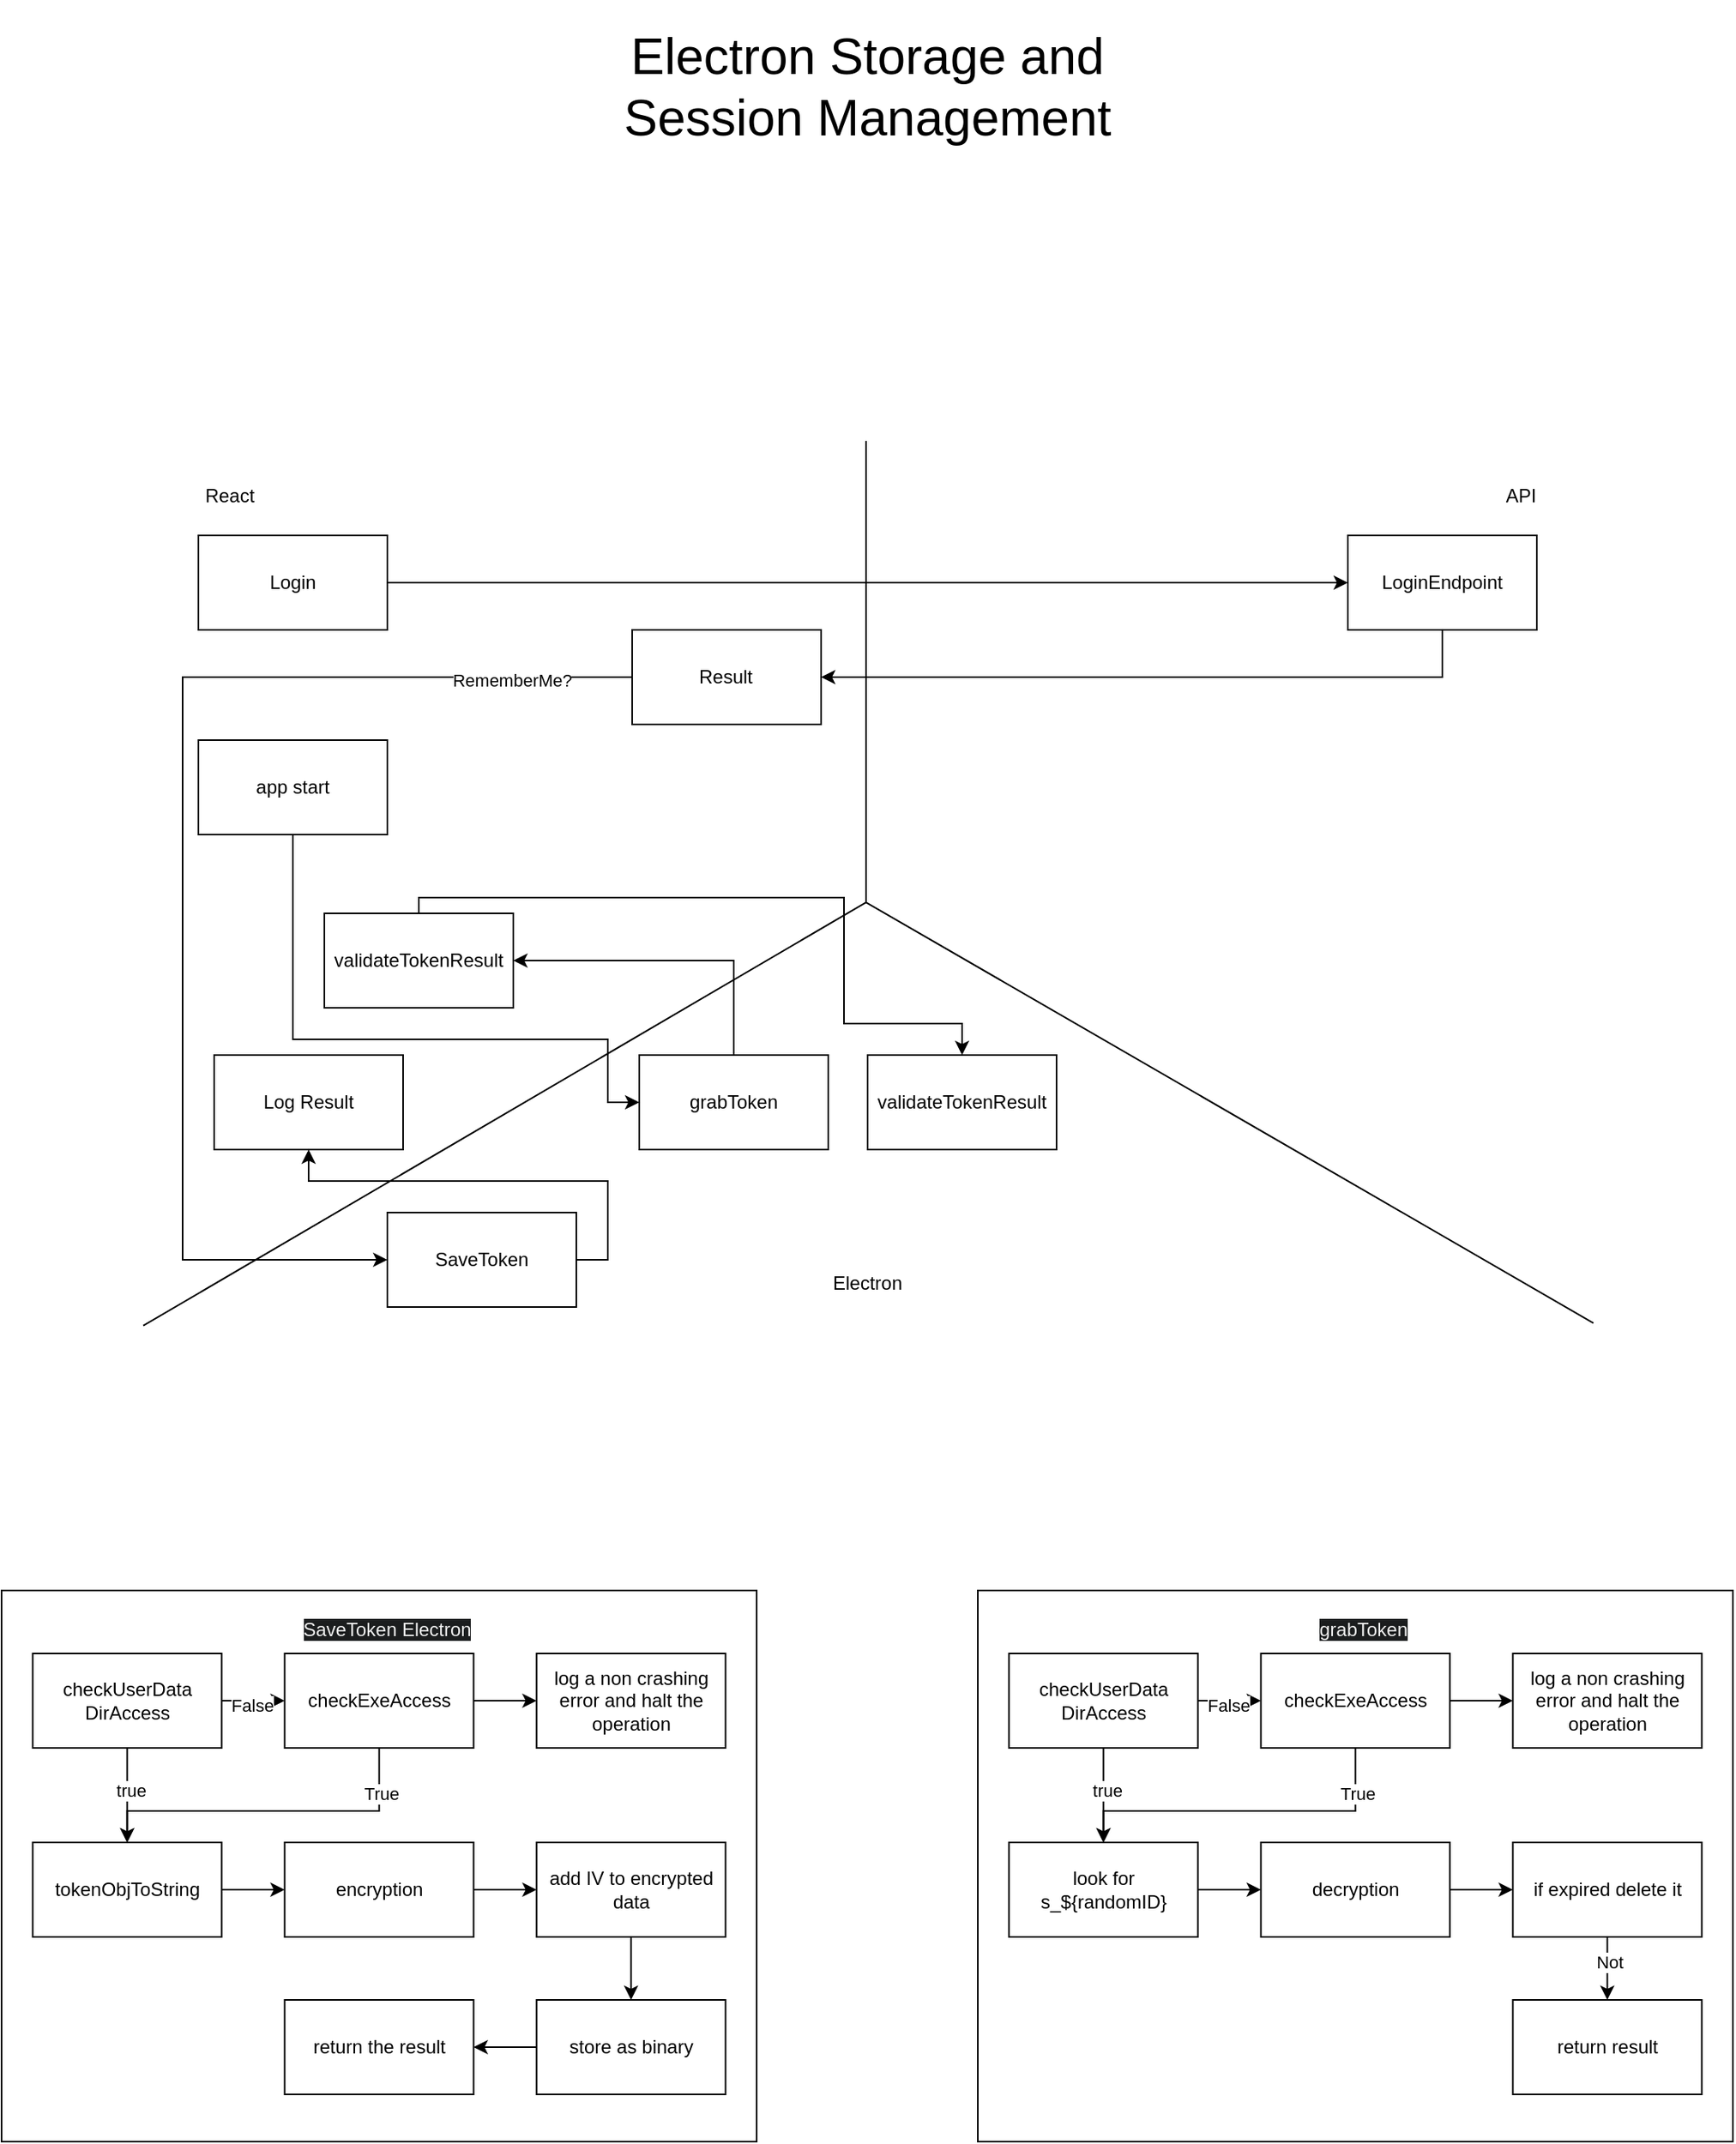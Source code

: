 <mxfile version="23.1.5" type="device">
  <diagram name="Page-1" id="dl7bFQC130kM0PpCz1Jx">
    <mxGraphModel dx="2596" dy="1793" grid="1" gridSize="10" guides="1" tooltips="1" connect="1" arrows="1" fold="1" page="1" pageScale="1" pageWidth="1750" pageHeight="1500" math="0" shadow="0">
      <root>
        <mxCell id="0" />
        <mxCell id="1" parent="0" />
        <mxCell id="cLaO1k5-7OX0xwgVRp-1-1" value="Electron Storage and Session Management" style="text;html=1;align=center;verticalAlign=middle;whiteSpace=wrap;rounded=0;fontSize=32;" vertex="1" parent="1">
          <mxGeometry x="685" y="30" width="380" height="110" as="geometry" />
        </mxCell>
        <mxCell id="cLaO1k5-7OX0xwgVRp-1-15" value="" style="group" vertex="1" connectable="0" parent="1">
          <mxGeometry x="415" y="310" width="920.92" height="561.84" as="geometry" />
        </mxCell>
        <mxCell id="cLaO1k5-7OX0xwgVRp-1-12" value="" style="endArrow=none;html=1;rounded=0;exitX=-0.002;exitY=0;exitDx=0;exitDy=0;exitPerimeter=0;" edge="1" parent="cLaO1k5-7OX0xwgVRp-1-15">
          <mxGeometry width="50" height="50" relative="1" as="geometry">
            <mxPoint y="561.84" as="sourcePoint" />
            <mxPoint x="459.0" y="293.011" as="targetPoint" />
          </mxGeometry>
        </mxCell>
        <mxCell id="cLaO1k5-7OX0xwgVRp-1-13" value="" style="endArrow=none;html=1;rounded=0;exitX=0.001;exitY=1.001;exitDx=0;exitDy=0;exitPerimeter=0;" edge="1" parent="cLaO1k5-7OX0xwgVRp-1-15">
          <mxGeometry width="50" height="50" relative="1" as="geometry">
            <mxPoint x="920.92" y="560.154" as="sourcePoint" />
            <mxPoint x="459.0" y="293.011" as="targetPoint" />
          </mxGeometry>
        </mxCell>
        <mxCell id="cLaO1k5-7OX0xwgVRp-1-14" value="" style="endArrow=none;html=1;rounded=0;" edge="1" parent="cLaO1k5-7OX0xwgVRp-1-15">
          <mxGeometry width="50" height="50" relative="1" as="geometry">
            <mxPoint x="459.0" y="293.011" as="sourcePoint" />
            <mxPoint x="459.0" as="targetPoint" />
          </mxGeometry>
        </mxCell>
        <mxCell id="cLaO1k5-7OX0xwgVRp-1-16" value="React" style="text;html=1;align=center;verticalAlign=middle;whiteSpace=wrap;rounded=0;" vertex="1" parent="cLaO1k5-7OX0xwgVRp-1-15">
          <mxGeometry x="25" y="20" width="60" height="30" as="geometry" />
        </mxCell>
        <mxCell id="cLaO1k5-7OX0xwgVRp-1-17" value="Electron" style="text;html=1;align=center;verticalAlign=middle;whiteSpace=wrap;rounded=0;" vertex="1" parent="cLaO1k5-7OX0xwgVRp-1-15">
          <mxGeometry x="430.46" y="520" width="60" height="30" as="geometry" />
        </mxCell>
        <mxCell id="cLaO1k5-7OX0xwgVRp-1-18" value="API" style="text;html=1;align=center;verticalAlign=middle;whiteSpace=wrap;rounded=0;" vertex="1" parent="cLaO1k5-7OX0xwgVRp-1-15">
          <mxGeometry x="845" y="20" width="60" height="30" as="geometry" />
        </mxCell>
        <mxCell id="cLaO1k5-7OX0xwgVRp-1-21" style="edgeStyle=orthogonalEdgeStyle;rounded=0;orthogonalLoop=1;jettySize=auto;html=1;exitX=1;exitY=0.5;exitDx=0;exitDy=0;entryX=0;entryY=0.5;entryDx=0;entryDy=0;" edge="1" parent="cLaO1k5-7OX0xwgVRp-1-15" source="cLaO1k5-7OX0xwgVRp-1-19" target="cLaO1k5-7OX0xwgVRp-1-20">
          <mxGeometry relative="1" as="geometry" />
        </mxCell>
        <mxCell id="cLaO1k5-7OX0xwgVRp-1-19" value="Login" style="rounded=0;whiteSpace=wrap;html=1;" vertex="1" parent="cLaO1k5-7OX0xwgVRp-1-15">
          <mxGeometry x="35" y="60" width="120" height="60" as="geometry" />
        </mxCell>
        <mxCell id="cLaO1k5-7OX0xwgVRp-1-24" style="edgeStyle=orthogonalEdgeStyle;rounded=0;orthogonalLoop=1;jettySize=auto;html=1;exitX=0.5;exitY=1;exitDx=0;exitDy=0;entryX=1;entryY=0.5;entryDx=0;entryDy=0;" edge="1" parent="cLaO1k5-7OX0xwgVRp-1-15" source="cLaO1k5-7OX0xwgVRp-1-20" target="cLaO1k5-7OX0xwgVRp-1-23">
          <mxGeometry relative="1" as="geometry" />
        </mxCell>
        <mxCell id="cLaO1k5-7OX0xwgVRp-1-20" value="LoginEndpoint" style="rounded=0;whiteSpace=wrap;html=1;" vertex="1" parent="cLaO1k5-7OX0xwgVRp-1-15">
          <mxGeometry x="765" y="60" width="120" height="60" as="geometry" />
        </mxCell>
        <mxCell id="cLaO1k5-7OX0xwgVRp-1-25" style="edgeStyle=orthogonalEdgeStyle;rounded=0;orthogonalLoop=1;jettySize=auto;html=1;exitX=0;exitY=0.5;exitDx=0;exitDy=0;entryX=0;entryY=0.5;entryDx=0;entryDy=0;" edge="1" parent="cLaO1k5-7OX0xwgVRp-1-15" source="cLaO1k5-7OX0xwgVRp-1-23" target="cLaO1k5-7OX0xwgVRp-1-27">
          <mxGeometry relative="1" as="geometry">
            <mxPoint x="35" y="560" as="targetPoint" />
            <Array as="points">
              <mxPoint x="25" y="150" />
              <mxPoint x="25" y="520" />
            </Array>
          </mxGeometry>
        </mxCell>
        <mxCell id="cLaO1k5-7OX0xwgVRp-1-26" value="RememberMe?" style="edgeLabel;html=1;align=center;verticalAlign=middle;resizable=0;points=[];" vertex="1" connectable="0" parent="cLaO1k5-7OX0xwgVRp-1-25">
          <mxGeometry x="-0.805" y="2" relative="1" as="geometry">
            <mxPoint as="offset" />
          </mxGeometry>
        </mxCell>
        <mxCell id="cLaO1k5-7OX0xwgVRp-1-23" value="Result" style="rounded=0;whiteSpace=wrap;html=1;" vertex="1" parent="cLaO1k5-7OX0xwgVRp-1-15">
          <mxGeometry x="310.46" y="120" width="120" height="60" as="geometry" />
        </mxCell>
        <mxCell id="cLaO1k5-7OX0xwgVRp-1-59" style="edgeStyle=orthogonalEdgeStyle;rounded=0;orthogonalLoop=1;jettySize=auto;html=1;exitX=1;exitY=0.5;exitDx=0;exitDy=0;entryX=0.5;entryY=1;entryDx=0;entryDy=0;" edge="1" parent="cLaO1k5-7OX0xwgVRp-1-15" source="cLaO1k5-7OX0xwgVRp-1-27" target="cLaO1k5-7OX0xwgVRp-1-56">
          <mxGeometry relative="1" as="geometry" />
        </mxCell>
        <mxCell id="cLaO1k5-7OX0xwgVRp-1-27" value="SaveToken" style="rounded=0;whiteSpace=wrap;html=1;" vertex="1" parent="cLaO1k5-7OX0xwgVRp-1-15">
          <mxGeometry x="155" y="490" width="120" height="60" as="geometry" />
        </mxCell>
        <mxCell id="cLaO1k5-7OX0xwgVRp-1-56" value="Log Result" style="rounded=0;whiteSpace=wrap;html=1;" vertex="1" parent="cLaO1k5-7OX0xwgVRp-1-15">
          <mxGeometry x="45.0" y="390" width="120" height="60" as="geometry" />
        </mxCell>
        <mxCell id="cLaO1k5-7OX0xwgVRp-1-62" style="edgeStyle=orthogonalEdgeStyle;rounded=0;orthogonalLoop=1;jettySize=auto;html=1;exitX=0.5;exitY=1;exitDx=0;exitDy=0;entryX=0;entryY=0.5;entryDx=0;entryDy=0;" edge="1" parent="cLaO1k5-7OX0xwgVRp-1-15" source="cLaO1k5-7OX0xwgVRp-1-60" target="cLaO1k5-7OX0xwgVRp-1-61">
          <mxGeometry relative="1" as="geometry">
            <Array as="points">
              <mxPoint x="95" y="380" />
              <mxPoint x="295" y="380" />
              <mxPoint x="295" y="420" />
            </Array>
          </mxGeometry>
        </mxCell>
        <mxCell id="cLaO1k5-7OX0xwgVRp-1-60" value="app start" style="rounded=0;whiteSpace=wrap;html=1;" vertex="1" parent="cLaO1k5-7OX0xwgVRp-1-15">
          <mxGeometry x="35.0" y="190" width="120" height="60" as="geometry" />
        </mxCell>
        <mxCell id="cLaO1k5-7OX0xwgVRp-1-87" style="edgeStyle=orthogonalEdgeStyle;rounded=0;orthogonalLoop=1;jettySize=auto;html=1;exitX=0.5;exitY=0;exitDx=0;exitDy=0;entryX=1;entryY=0.5;entryDx=0;entryDy=0;" edge="1" parent="cLaO1k5-7OX0xwgVRp-1-15" source="cLaO1k5-7OX0xwgVRp-1-61" target="cLaO1k5-7OX0xwgVRp-1-86">
          <mxGeometry relative="1" as="geometry" />
        </mxCell>
        <mxCell id="cLaO1k5-7OX0xwgVRp-1-61" value="grabToken" style="rounded=0;whiteSpace=wrap;html=1;" vertex="1" parent="cLaO1k5-7OX0xwgVRp-1-15">
          <mxGeometry x="315.0" y="390" width="120" height="60" as="geometry" />
        </mxCell>
        <mxCell id="cLaO1k5-7OX0xwgVRp-1-89" style="edgeStyle=orthogonalEdgeStyle;rounded=0;orthogonalLoop=1;jettySize=auto;html=1;exitX=0.5;exitY=0;exitDx=0;exitDy=0;entryX=0.5;entryY=0;entryDx=0;entryDy=0;" edge="1" parent="cLaO1k5-7OX0xwgVRp-1-15" source="cLaO1k5-7OX0xwgVRp-1-86" target="cLaO1k5-7OX0xwgVRp-1-88">
          <mxGeometry relative="1" as="geometry">
            <Array as="points">
              <mxPoint x="175" y="290" />
              <mxPoint x="445" y="290" />
              <mxPoint x="445" y="370" />
              <mxPoint x="520" y="370" />
            </Array>
          </mxGeometry>
        </mxCell>
        <mxCell id="cLaO1k5-7OX0xwgVRp-1-86" value="validateTokenResult" style="rounded=0;whiteSpace=wrap;html=1;" vertex="1" parent="cLaO1k5-7OX0xwgVRp-1-15">
          <mxGeometry x="115" y="300" width="120" height="60" as="geometry" />
        </mxCell>
        <mxCell id="cLaO1k5-7OX0xwgVRp-1-88" value="validateTokenResult" style="rounded=0;whiteSpace=wrap;html=1;" vertex="1" parent="cLaO1k5-7OX0xwgVRp-1-15">
          <mxGeometry x="460" y="390" width="120" height="60" as="geometry" />
        </mxCell>
        <mxCell id="cLaO1k5-7OX0xwgVRp-1-55" value="" style="group" vertex="1" connectable="0" parent="1">
          <mxGeometry x="325" y="1040" width="479.54" height="350" as="geometry" />
        </mxCell>
        <mxCell id="cLaO1k5-7OX0xwgVRp-1-30" value="" style="rounded=0;whiteSpace=wrap;html=1;" vertex="1" parent="cLaO1k5-7OX0xwgVRp-1-55">
          <mxGeometry width="479.54" height="350" as="geometry" />
        </mxCell>
        <mxCell id="cLaO1k5-7OX0xwgVRp-1-31" value="&lt;span style=&quot;color: rgb(240, 240, 240); font-family: Helvetica; font-size: 12px; font-style: normal; font-variant-ligatures: normal; font-variant-caps: normal; font-weight: 400; letter-spacing: normal; orphans: 2; text-align: center; text-indent: 0px; text-transform: none; widows: 2; word-spacing: 0px; -webkit-text-stroke-width: 0px; background-color: rgb(27, 29, 30); text-decoration-thickness: initial; text-decoration-style: initial; text-decoration-color: initial; float: none; display: inline !important;&quot;&gt;SaveToken Electron&lt;/span&gt;" style="text;html=1;align=center;verticalAlign=middle;whiteSpace=wrap;rounded=0;" vertex="1" parent="cLaO1k5-7OX0xwgVRp-1-55">
          <mxGeometry x="184.54" y="10" width="120" height="30" as="geometry" />
        </mxCell>
        <mxCell id="cLaO1k5-7OX0xwgVRp-1-35" value="tokenObjToString" style="rounded=0;whiteSpace=wrap;html=1;" vertex="1" parent="cLaO1k5-7OX0xwgVRp-1-55">
          <mxGeometry x="19.77" y="160" width="120" height="60" as="geometry" />
        </mxCell>
        <mxCell id="cLaO1k5-7OX0xwgVRp-1-36" value="encryption" style="rounded=0;whiteSpace=wrap;html=1;" vertex="1" parent="cLaO1k5-7OX0xwgVRp-1-55">
          <mxGeometry x="179.77" y="160" width="120" height="60" as="geometry" />
        </mxCell>
        <mxCell id="cLaO1k5-7OX0xwgVRp-1-37" value="" style="edgeStyle=orthogonalEdgeStyle;rounded=0;orthogonalLoop=1;jettySize=auto;html=1;" edge="1" parent="cLaO1k5-7OX0xwgVRp-1-55" source="cLaO1k5-7OX0xwgVRp-1-35" target="cLaO1k5-7OX0xwgVRp-1-36">
          <mxGeometry relative="1" as="geometry" />
        </mxCell>
        <mxCell id="cLaO1k5-7OX0xwgVRp-1-38" value="add IV to encrypted data" style="rounded=0;whiteSpace=wrap;html=1;" vertex="1" parent="cLaO1k5-7OX0xwgVRp-1-55">
          <mxGeometry x="339.77" y="160" width="120" height="60" as="geometry" />
        </mxCell>
        <mxCell id="cLaO1k5-7OX0xwgVRp-1-39" value="" style="edgeStyle=orthogonalEdgeStyle;rounded=0;orthogonalLoop=1;jettySize=auto;html=1;" edge="1" parent="cLaO1k5-7OX0xwgVRp-1-55" source="cLaO1k5-7OX0xwgVRp-1-36" target="cLaO1k5-7OX0xwgVRp-1-38">
          <mxGeometry relative="1" as="geometry" />
        </mxCell>
        <mxCell id="cLaO1k5-7OX0xwgVRp-1-40" value="store as binary" style="rounded=0;whiteSpace=wrap;html=1;" vertex="1" parent="cLaO1k5-7OX0xwgVRp-1-55">
          <mxGeometry x="339.77" y="260" width="120" height="60" as="geometry" />
        </mxCell>
        <mxCell id="cLaO1k5-7OX0xwgVRp-1-41" value="" style="edgeStyle=orthogonalEdgeStyle;rounded=0;orthogonalLoop=1;jettySize=auto;html=1;" edge="1" parent="cLaO1k5-7OX0xwgVRp-1-55" source="cLaO1k5-7OX0xwgVRp-1-38" target="cLaO1k5-7OX0xwgVRp-1-40">
          <mxGeometry relative="1" as="geometry" />
        </mxCell>
        <mxCell id="cLaO1k5-7OX0xwgVRp-1-42" value="return the result" style="rounded=0;whiteSpace=wrap;html=1;" vertex="1" parent="cLaO1k5-7OX0xwgVRp-1-55">
          <mxGeometry x="179.77" y="260" width="120" height="60" as="geometry" />
        </mxCell>
        <mxCell id="cLaO1k5-7OX0xwgVRp-1-43" value="" style="edgeStyle=orthogonalEdgeStyle;rounded=0;orthogonalLoop=1;jettySize=auto;html=1;" edge="1" parent="cLaO1k5-7OX0xwgVRp-1-55" source="cLaO1k5-7OX0xwgVRp-1-40" target="cLaO1k5-7OX0xwgVRp-1-42">
          <mxGeometry relative="1" as="geometry" />
        </mxCell>
        <mxCell id="cLaO1k5-7OX0xwgVRp-1-45" style="edgeStyle=orthogonalEdgeStyle;rounded=0;orthogonalLoop=1;jettySize=auto;html=1;exitX=0.5;exitY=1;exitDx=0;exitDy=0;entryX=0.5;entryY=0;entryDx=0;entryDy=0;" edge="1" parent="cLaO1k5-7OX0xwgVRp-1-55" source="cLaO1k5-7OX0xwgVRp-1-44" target="cLaO1k5-7OX0xwgVRp-1-35">
          <mxGeometry relative="1" as="geometry" />
        </mxCell>
        <mxCell id="cLaO1k5-7OX0xwgVRp-1-46" value="true" style="edgeLabel;html=1;align=center;verticalAlign=middle;resizable=0;points=[];" vertex="1" connectable="0" parent="cLaO1k5-7OX0xwgVRp-1-45">
          <mxGeometry x="-0.115" y="2" relative="1" as="geometry">
            <mxPoint as="offset" />
          </mxGeometry>
        </mxCell>
        <mxCell id="cLaO1k5-7OX0xwgVRp-1-44" value="checkUserData DirAccess" style="rounded=0;whiteSpace=wrap;html=1;" vertex="1" parent="cLaO1k5-7OX0xwgVRp-1-55">
          <mxGeometry x="19.77" y="40" width="120" height="60" as="geometry" />
        </mxCell>
        <mxCell id="cLaO1k5-7OX0xwgVRp-1-50" style="edgeStyle=orthogonalEdgeStyle;rounded=0;orthogonalLoop=1;jettySize=auto;html=1;entryX=0.5;entryY=0;entryDx=0;entryDy=0;" edge="1" parent="cLaO1k5-7OX0xwgVRp-1-55" source="cLaO1k5-7OX0xwgVRp-1-47" target="cLaO1k5-7OX0xwgVRp-1-35">
          <mxGeometry relative="1" as="geometry">
            <Array as="points">
              <mxPoint x="239.77" y="140" />
              <mxPoint x="79.77" y="140" />
            </Array>
          </mxGeometry>
        </mxCell>
        <mxCell id="cLaO1k5-7OX0xwgVRp-1-51" value="True" style="edgeLabel;html=1;align=center;verticalAlign=middle;resizable=0;points=[];" vertex="1" connectable="0" parent="cLaO1k5-7OX0xwgVRp-1-50">
          <mxGeometry x="-0.735" y="1" relative="1" as="geometry">
            <mxPoint as="offset" />
          </mxGeometry>
        </mxCell>
        <mxCell id="cLaO1k5-7OX0xwgVRp-1-47" value="checkExeAccess" style="rounded=0;whiteSpace=wrap;html=1;" vertex="1" parent="cLaO1k5-7OX0xwgVRp-1-55">
          <mxGeometry x="179.77" y="40" width="120" height="60" as="geometry" />
        </mxCell>
        <mxCell id="cLaO1k5-7OX0xwgVRp-1-48" value="" style="edgeStyle=orthogonalEdgeStyle;rounded=0;orthogonalLoop=1;jettySize=auto;html=1;" edge="1" parent="cLaO1k5-7OX0xwgVRp-1-55" source="cLaO1k5-7OX0xwgVRp-1-44" target="cLaO1k5-7OX0xwgVRp-1-47">
          <mxGeometry relative="1" as="geometry" />
        </mxCell>
        <mxCell id="cLaO1k5-7OX0xwgVRp-1-49" value="False" style="edgeLabel;html=1;align=center;verticalAlign=middle;resizable=0;points=[];" vertex="1" connectable="0" parent="cLaO1k5-7OX0xwgVRp-1-48">
          <mxGeometry x="-0.078" y="-3" relative="1" as="geometry">
            <mxPoint as="offset" />
          </mxGeometry>
        </mxCell>
        <mxCell id="cLaO1k5-7OX0xwgVRp-1-53" value="log a non crashing error and halt the operation" style="rounded=0;whiteSpace=wrap;html=1;" vertex="1" parent="cLaO1k5-7OX0xwgVRp-1-55">
          <mxGeometry x="339.77" y="40" width="120" height="60" as="geometry" />
        </mxCell>
        <mxCell id="cLaO1k5-7OX0xwgVRp-1-54" value="" style="edgeStyle=orthogonalEdgeStyle;rounded=0;orthogonalLoop=1;jettySize=auto;html=1;" edge="1" parent="cLaO1k5-7OX0xwgVRp-1-55" source="cLaO1k5-7OX0xwgVRp-1-47" target="cLaO1k5-7OX0xwgVRp-1-53">
          <mxGeometry relative="1" as="geometry" />
        </mxCell>
        <mxCell id="cLaO1k5-7OX0xwgVRp-1-64" value="" style="rounded=0;whiteSpace=wrap;html=1;" vertex="1" parent="1">
          <mxGeometry x="945" y="1040" width="479.54" height="350" as="geometry" />
        </mxCell>
        <mxCell id="cLaO1k5-7OX0xwgVRp-1-65" value="&lt;span style=&quot;color: rgb(240, 240, 240); font-family: Helvetica; font-size: 12px; font-style: normal; font-variant-ligatures: normal; font-variant-caps: normal; font-weight: 400; letter-spacing: normal; orphans: 2; text-align: center; text-indent: 0px; text-transform: none; widows: 2; word-spacing: 0px; -webkit-text-stroke-width: 0px; background-color: rgb(27, 29, 30); text-decoration-thickness: initial; text-decoration-style: initial; text-decoration-color: initial; float: none; display: inline !important;&quot;&gt;grabToken&lt;/span&gt;" style="text;html=1;align=center;verticalAlign=middle;whiteSpace=wrap;rounded=0;" vertex="1" parent="1">
          <mxGeometry x="1129.54" y="1050" width="120" height="30" as="geometry" />
        </mxCell>
        <mxCell id="cLaO1k5-7OX0xwgVRp-1-66" value="look for s_${randomID}" style="rounded=0;whiteSpace=wrap;html=1;" vertex="1" parent="1">
          <mxGeometry x="964.77" y="1200" width="120" height="60" as="geometry" />
        </mxCell>
        <mxCell id="cLaO1k5-7OX0xwgVRp-1-67" value="decryption" style="rounded=0;whiteSpace=wrap;html=1;" vertex="1" parent="1">
          <mxGeometry x="1124.77" y="1200" width="120" height="60" as="geometry" />
        </mxCell>
        <mxCell id="cLaO1k5-7OX0xwgVRp-1-68" value="" style="edgeStyle=orthogonalEdgeStyle;rounded=0;orthogonalLoop=1;jettySize=auto;html=1;" edge="1" parent="1" source="cLaO1k5-7OX0xwgVRp-1-66" target="cLaO1k5-7OX0xwgVRp-1-67">
          <mxGeometry relative="1" as="geometry" />
        </mxCell>
        <mxCell id="cLaO1k5-7OX0xwgVRp-1-69" value="if expired delete it" style="rounded=0;whiteSpace=wrap;html=1;" vertex="1" parent="1">
          <mxGeometry x="1284.77" y="1200" width="120" height="60" as="geometry" />
        </mxCell>
        <mxCell id="cLaO1k5-7OX0xwgVRp-1-70" value="" style="edgeStyle=orthogonalEdgeStyle;rounded=0;orthogonalLoop=1;jettySize=auto;html=1;" edge="1" parent="1" source="cLaO1k5-7OX0xwgVRp-1-67" target="cLaO1k5-7OX0xwgVRp-1-69">
          <mxGeometry relative="1" as="geometry" />
        </mxCell>
        <mxCell id="cLaO1k5-7OX0xwgVRp-1-71" value="return result" style="rounded=0;whiteSpace=wrap;html=1;" vertex="1" parent="1">
          <mxGeometry x="1284.77" y="1300" width="120" height="60" as="geometry" />
        </mxCell>
        <mxCell id="cLaO1k5-7OX0xwgVRp-1-72" value="" style="edgeStyle=orthogonalEdgeStyle;rounded=0;orthogonalLoop=1;jettySize=auto;html=1;" edge="1" parent="1" source="cLaO1k5-7OX0xwgVRp-1-69" target="cLaO1k5-7OX0xwgVRp-1-71">
          <mxGeometry relative="1" as="geometry" />
        </mxCell>
        <mxCell id="cLaO1k5-7OX0xwgVRp-1-85" value="Not" style="edgeLabel;html=1;align=center;verticalAlign=middle;resizable=0;points=[];" vertex="1" connectable="0" parent="cLaO1k5-7OX0xwgVRp-1-72">
          <mxGeometry x="-0.236" y="1" relative="1" as="geometry">
            <mxPoint as="offset" />
          </mxGeometry>
        </mxCell>
        <mxCell id="cLaO1k5-7OX0xwgVRp-1-75" style="edgeStyle=orthogonalEdgeStyle;rounded=0;orthogonalLoop=1;jettySize=auto;html=1;exitX=0.5;exitY=1;exitDx=0;exitDy=0;entryX=0.5;entryY=0;entryDx=0;entryDy=0;" edge="1" parent="1" source="cLaO1k5-7OX0xwgVRp-1-77" target="cLaO1k5-7OX0xwgVRp-1-66">
          <mxGeometry relative="1" as="geometry" />
        </mxCell>
        <mxCell id="cLaO1k5-7OX0xwgVRp-1-76" value="true" style="edgeLabel;html=1;align=center;verticalAlign=middle;resizable=0;points=[];" vertex="1" connectable="0" parent="cLaO1k5-7OX0xwgVRp-1-75">
          <mxGeometry x="-0.115" y="2" relative="1" as="geometry">
            <mxPoint as="offset" />
          </mxGeometry>
        </mxCell>
        <mxCell id="cLaO1k5-7OX0xwgVRp-1-77" value="checkUserData DirAccess" style="rounded=0;whiteSpace=wrap;html=1;" vertex="1" parent="1">
          <mxGeometry x="964.77" y="1080" width="120" height="60" as="geometry" />
        </mxCell>
        <mxCell id="cLaO1k5-7OX0xwgVRp-1-78" style="edgeStyle=orthogonalEdgeStyle;rounded=0;orthogonalLoop=1;jettySize=auto;html=1;entryX=0.5;entryY=0;entryDx=0;entryDy=0;" edge="1" parent="1" source="cLaO1k5-7OX0xwgVRp-1-80" target="cLaO1k5-7OX0xwgVRp-1-66">
          <mxGeometry relative="1" as="geometry">
            <Array as="points">
              <mxPoint x="1184.77" y="1180" />
              <mxPoint x="1024.77" y="1180" />
            </Array>
          </mxGeometry>
        </mxCell>
        <mxCell id="cLaO1k5-7OX0xwgVRp-1-79" value="True" style="edgeLabel;html=1;align=center;verticalAlign=middle;resizable=0;points=[];" vertex="1" connectable="0" parent="cLaO1k5-7OX0xwgVRp-1-78">
          <mxGeometry x="-0.735" y="1" relative="1" as="geometry">
            <mxPoint as="offset" />
          </mxGeometry>
        </mxCell>
        <mxCell id="cLaO1k5-7OX0xwgVRp-1-80" value="checkExeAccess" style="rounded=0;whiteSpace=wrap;html=1;" vertex="1" parent="1">
          <mxGeometry x="1124.77" y="1080" width="120" height="60" as="geometry" />
        </mxCell>
        <mxCell id="cLaO1k5-7OX0xwgVRp-1-81" value="" style="edgeStyle=orthogonalEdgeStyle;rounded=0;orthogonalLoop=1;jettySize=auto;html=1;" edge="1" parent="1" source="cLaO1k5-7OX0xwgVRp-1-77" target="cLaO1k5-7OX0xwgVRp-1-80">
          <mxGeometry relative="1" as="geometry" />
        </mxCell>
        <mxCell id="cLaO1k5-7OX0xwgVRp-1-82" value="False" style="edgeLabel;html=1;align=center;verticalAlign=middle;resizable=0;points=[];" vertex="1" connectable="0" parent="cLaO1k5-7OX0xwgVRp-1-81">
          <mxGeometry x="-0.078" y="-3" relative="1" as="geometry">
            <mxPoint as="offset" />
          </mxGeometry>
        </mxCell>
        <mxCell id="cLaO1k5-7OX0xwgVRp-1-83" value="log a non crashing error and halt the operation" style="rounded=0;whiteSpace=wrap;html=1;" vertex="1" parent="1">
          <mxGeometry x="1284.77" y="1080" width="120" height="60" as="geometry" />
        </mxCell>
        <mxCell id="cLaO1k5-7OX0xwgVRp-1-84" value="" style="edgeStyle=orthogonalEdgeStyle;rounded=0;orthogonalLoop=1;jettySize=auto;html=1;" edge="1" parent="1" source="cLaO1k5-7OX0xwgVRp-1-80" target="cLaO1k5-7OX0xwgVRp-1-83">
          <mxGeometry relative="1" as="geometry" />
        </mxCell>
      </root>
    </mxGraphModel>
  </diagram>
</mxfile>

